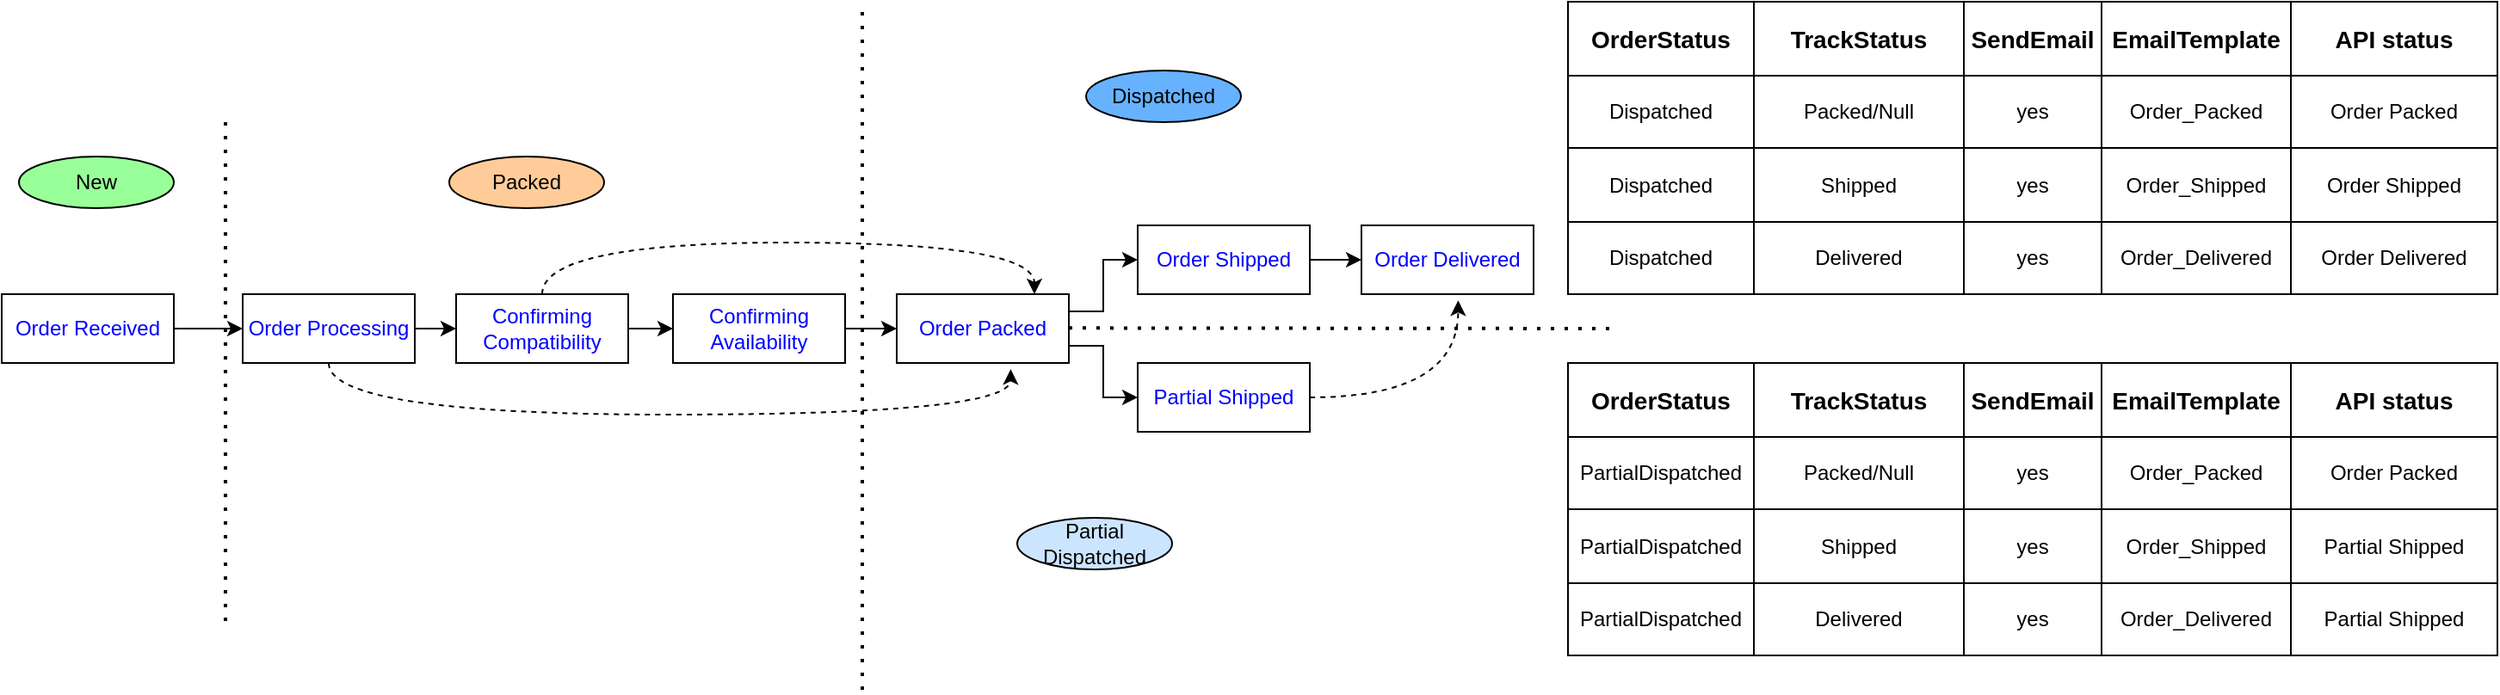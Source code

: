 <mxfile version="15.5.2" type="github"><diagram id="_cIA1EPPj6vHIJesOj5_" name="Page-1"><mxGraphModel dx="1662" dy="762" grid="1" gridSize="10" guides="1" tooltips="1" connect="1" arrows="1" fold="1" page="1" pageScale="1" pageWidth="827" pageHeight="1169" math="0" shadow="0"><root><mxCell id="0"/><mxCell id="1" parent="0"/><mxCell id="YAJyXdcHUIwa9GOi9qGp-4" style="edgeStyle=orthogonalEdgeStyle;rounded=0;orthogonalLoop=1;jettySize=auto;html=1;exitX=1;exitY=0.5;exitDx=0;exitDy=0;entryX=0;entryY=0.5;entryDx=0;entryDy=0;" parent="1" source="YAJyXdcHUIwa9GOi9qGp-2" target="YAJyXdcHUIwa9GOi9qGp-3" edge="1"><mxGeometry relative="1" as="geometry"/></mxCell><mxCell id="YAJyXdcHUIwa9GOi9qGp-2" value="&lt;font color=&quot;#0000ff&quot;&gt;Order Received&lt;/font&gt;" style="rounded=0;whiteSpace=wrap;html=1;" parent="1" vertex="1"><mxGeometry x="50" y="240" width="100" height="40" as="geometry"/></mxCell><mxCell id="YAJyXdcHUIwa9GOi9qGp-7" style="edgeStyle=orthogonalEdgeStyle;rounded=0;orthogonalLoop=1;jettySize=auto;html=1;exitX=1;exitY=0.5;exitDx=0;exitDy=0;entryX=0;entryY=0.5;entryDx=0;entryDy=0;" parent="1" source="YAJyXdcHUIwa9GOi9qGp-3" target="YAJyXdcHUIwa9GOi9qGp-5" edge="1"><mxGeometry relative="1" as="geometry"/></mxCell><mxCell id="YAJyXdcHUIwa9GOi9qGp-33" style="edgeStyle=orthogonalEdgeStyle;orthogonalLoop=1;jettySize=auto;html=1;exitX=0.5;exitY=1;exitDx=0;exitDy=0;entryX=0.662;entryY=1.091;entryDx=0;entryDy=0;entryPerimeter=0;curved=1;dashed=1;" parent="1" source="YAJyXdcHUIwa9GOi9qGp-3" target="YAJyXdcHUIwa9GOi9qGp-20" edge="1"><mxGeometry relative="1" as="geometry"><mxPoint x="650" y="300" as="targetPoint"/><Array as="points"><mxPoint x="240" y="310"/><mxPoint x="636" y="310"/></Array></mxGeometry></mxCell><mxCell id="YAJyXdcHUIwa9GOi9qGp-3" value="&lt;font color=&quot;#0000ff&quot;&gt;Order Processing&lt;/font&gt;" style="rounded=0;whiteSpace=wrap;html=1;" parent="1" vertex="1"><mxGeometry x="190" y="240" width="100" height="40" as="geometry"/></mxCell><mxCell id="YAJyXdcHUIwa9GOi9qGp-8" style="edgeStyle=orthogonalEdgeStyle;rounded=0;orthogonalLoop=1;jettySize=auto;html=1;exitX=1;exitY=0.5;exitDx=0;exitDy=0;entryX=0;entryY=0.5;entryDx=0;entryDy=0;" parent="1" source="YAJyXdcHUIwa9GOi9qGp-5" target="YAJyXdcHUIwa9GOi9qGp-6" edge="1"><mxGeometry relative="1" as="geometry"/></mxCell><mxCell id="YAJyXdcHUIwa9GOi9qGp-35" style="edgeStyle=orthogonalEdgeStyle;curved=1;orthogonalLoop=1;jettySize=auto;html=1;exitX=0.5;exitY=0;exitDx=0;exitDy=0;dashed=1;" parent="1" source="YAJyXdcHUIwa9GOi9qGp-5" edge="1"><mxGeometry relative="1" as="geometry"><mxPoint x="650" y="240" as="targetPoint"/><Array as="points"><mxPoint x="364" y="210"/><mxPoint x="650" y="210"/></Array></mxGeometry></mxCell><mxCell id="YAJyXdcHUIwa9GOi9qGp-5" value="&lt;font color=&quot;#0000ff&quot;&gt;Confirming&lt;br&gt;Compatibility&lt;/font&gt;" style="rounded=0;whiteSpace=wrap;html=1;" parent="1" vertex="1"><mxGeometry x="314" y="240" width="100" height="40" as="geometry"/></mxCell><mxCell id="YAJyXdcHUIwa9GOi9qGp-21" style="edgeStyle=orthogonalEdgeStyle;rounded=0;orthogonalLoop=1;jettySize=auto;html=1;exitX=1;exitY=0.5;exitDx=0;exitDy=0;entryX=0;entryY=0.5;entryDx=0;entryDy=0;" parent="1" source="YAJyXdcHUIwa9GOi9qGp-6" target="YAJyXdcHUIwa9GOi9qGp-20" edge="1"><mxGeometry relative="1" as="geometry"/></mxCell><mxCell id="YAJyXdcHUIwa9GOi9qGp-6" value="&lt;font color=&quot;#0000ff&quot;&gt;Confirming&lt;br&gt;Availability&lt;/font&gt;" style="rounded=0;whiteSpace=wrap;html=1;" parent="1" vertex="1"><mxGeometry x="440" y="240" width="100" height="40" as="geometry"/></mxCell><mxCell id="YAJyXdcHUIwa9GOi9qGp-13" value="" style="endArrow=none;dashed=1;html=1;dashPattern=1 3;strokeWidth=2;" parent="1" edge="1"><mxGeometry width="50" height="50" relative="1" as="geometry"><mxPoint x="180" y="430" as="sourcePoint"/><mxPoint x="180" y="140" as="targetPoint"/></mxGeometry></mxCell><mxCell id="YAJyXdcHUIwa9GOi9qGp-14" value="New" style="ellipse;whiteSpace=wrap;html=1;fillColor=#99FF99;" parent="1" vertex="1"><mxGeometry x="60" y="160" width="90" height="30" as="geometry"/></mxCell><mxCell id="YAJyXdcHUIwa9GOi9qGp-15" value="" style="endArrow=none;dashed=1;html=1;dashPattern=1 3;strokeWidth=2;" parent="1" edge="1"><mxGeometry width="50" height="50" relative="1" as="geometry"><mxPoint x="550" y="470" as="sourcePoint"/><mxPoint x="550" y="70" as="targetPoint"/></mxGeometry></mxCell><mxCell id="YAJyXdcHUIwa9GOi9qGp-16" value="Packed" style="ellipse;whiteSpace=wrap;html=1;fillColor=#FFCC99;" parent="1" vertex="1"><mxGeometry x="310" y="160" width="90" height="30" as="geometry"/></mxCell><mxCell id="YAJyXdcHUIwa9GOi9qGp-17" value="" style="endArrow=none;dashed=1;html=1;dashPattern=1 3;strokeWidth=2;" parent="1" edge="1"><mxGeometry width="50" height="50" relative="1" as="geometry"><mxPoint x="670" y="259.66" as="sourcePoint"/><mxPoint x="990" y="260" as="targetPoint"/></mxGeometry></mxCell><mxCell id="YAJyXdcHUIwa9GOi9qGp-18" value="Dispatched" style="ellipse;whiteSpace=wrap;html=1;fillColor=#66B2FF;" parent="1" vertex="1"><mxGeometry x="680" y="110" width="90" height="30" as="geometry"/></mxCell><mxCell id="YAJyXdcHUIwa9GOi9qGp-19" value="Partial&lt;br&gt;Dispatched" style="ellipse;whiteSpace=wrap;html=1;fillColor=#CCE5FF;" parent="1" vertex="1"><mxGeometry x="640" y="370" width="90" height="30" as="geometry"/></mxCell><mxCell id="YAJyXdcHUIwa9GOi9qGp-24" style="edgeStyle=orthogonalEdgeStyle;rounded=0;orthogonalLoop=1;jettySize=auto;html=1;exitX=1;exitY=0.75;exitDx=0;exitDy=0;entryX=0;entryY=0.5;entryDx=0;entryDy=0;" parent="1" source="YAJyXdcHUIwa9GOi9qGp-20" target="YAJyXdcHUIwa9GOi9qGp-23" edge="1"><mxGeometry relative="1" as="geometry"/></mxCell><mxCell id="YAJyXdcHUIwa9GOi9qGp-25" style="edgeStyle=orthogonalEdgeStyle;rounded=0;orthogonalLoop=1;jettySize=auto;html=1;exitX=1;exitY=0.25;exitDx=0;exitDy=0;entryX=0;entryY=0.5;entryDx=0;entryDy=0;" parent="1" source="YAJyXdcHUIwa9GOi9qGp-20" target="YAJyXdcHUIwa9GOi9qGp-22" edge="1"><mxGeometry relative="1" as="geometry"/></mxCell><mxCell id="YAJyXdcHUIwa9GOi9qGp-20" value="&lt;font color=&quot;#0000ff&quot;&gt;Order Packed&lt;/font&gt;" style="rounded=0;whiteSpace=wrap;html=1;" parent="1" vertex="1"><mxGeometry x="570" y="240" width="100" height="40" as="geometry"/></mxCell><mxCell id="YAJyXdcHUIwa9GOi9qGp-27" style="edgeStyle=orthogonalEdgeStyle;rounded=0;orthogonalLoop=1;jettySize=auto;html=1;exitX=1;exitY=0.5;exitDx=0;exitDy=0;entryX=0;entryY=0.5;entryDx=0;entryDy=0;" parent="1" source="YAJyXdcHUIwa9GOi9qGp-22" target="YAJyXdcHUIwa9GOi9qGp-26" edge="1"><mxGeometry relative="1" as="geometry"/></mxCell><mxCell id="YAJyXdcHUIwa9GOi9qGp-22" value="&lt;font color=&quot;#0000ff&quot;&gt;Order Shipped&lt;/font&gt;" style="rounded=0;whiteSpace=wrap;html=1;" parent="1" vertex="1"><mxGeometry x="710" y="200" width="100" height="40" as="geometry"/></mxCell><mxCell id="YAJyXdcHUIwa9GOi9qGp-36" style="edgeStyle=orthogonalEdgeStyle;curved=1;orthogonalLoop=1;jettySize=auto;html=1;exitX=1;exitY=0.5;exitDx=0;exitDy=0;entryX=0.562;entryY=1.091;entryDx=0;entryDy=0;entryPerimeter=0;dashed=1;" parent="1" source="YAJyXdcHUIwa9GOi9qGp-23" target="YAJyXdcHUIwa9GOi9qGp-26" edge="1"><mxGeometry relative="1" as="geometry"/></mxCell><mxCell id="YAJyXdcHUIwa9GOi9qGp-23" value="&lt;font color=&quot;#0000ff&quot;&gt;Partial Shipped&lt;/font&gt;" style="rounded=0;whiteSpace=wrap;html=1;" parent="1" vertex="1"><mxGeometry x="710" y="280" width="100" height="40" as="geometry"/></mxCell><mxCell id="YAJyXdcHUIwa9GOi9qGp-26" value="&lt;font color=&quot;#0000ff&quot;&gt;Order Delivered&lt;/font&gt;" style="rounded=0;whiteSpace=wrap;html=1;" parent="1" vertex="1"><mxGeometry x="840" y="200" width="100" height="40" as="geometry"/></mxCell><mxCell id="EoIO5WO19h-04F4EQvPi-3" value="" style="shape=table;startSize=0;container=1;collapsible=0;childLayout=tableLayout;" parent="1" vertex="1"><mxGeometry x="960" y="280" width="540" height="170" as="geometry"/></mxCell><mxCell id="EoIO5WO19h-04F4EQvPi-4" value="" style="shape=partialRectangle;collapsible=0;dropTarget=0;pointerEvents=0;fillColor=none;top=0;left=0;bottom=0;right=0;points=[[0,0.5],[1,0.5]];portConstraint=eastwest;" parent="EoIO5WO19h-04F4EQvPi-3" vertex="1"><mxGeometry width="540" height="43" as="geometry"/></mxCell><mxCell id="EoIO5WO19h-04F4EQvPi-5" value="&lt;b&gt;&lt;font style=&quot;font-size: 14px&quot;&gt;OrderStatus&lt;/font&gt;&lt;/b&gt;" style="shape=partialRectangle;html=1;whiteSpace=wrap;connectable=0;overflow=hidden;fillColor=none;top=0;left=0;bottom=0;right=0;pointerEvents=1;" parent="EoIO5WO19h-04F4EQvPi-4" vertex="1"><mxGeometry width="108" height="43" as="geometry"/></mxCell><mxCell id="EoIO5WO19h-04F4EQvPi-6" value="&lt;b&gt;&lt;font style=&quot;font-size: 14px&quot;&gt;TrackStatus&lt;/font&gt;&lt;/b&gt;" style="shape=partialRectangle;html=1;whiteSpace=wrap;connectable=0;overflow=hidden;fillColor=none;top=0;left=0;bottom=0;right=0;pointerEvents=1;" parent="EoIO5WO19h-04F4EQvPi-4" vertex="1"><mxGeometry x="108" width="122" height="43" as="geometry"/></mxCell><mxCell id="EoIO5WO19h-04F4EQvPi-7" value="&lt;b&gt;&lt;font style=&quot;font-size: 14px&quot;&gt;SendEmail&lt;/font&gt;&lt;/b&gt;" style="shape=partialRectangle;html=1;whiteSpace=wrap;connectable=0;overflow=hidden;fillColor=none;top=0;left=0;bottom=0;right=0;pointerEvents=1;" parent="EoIO5WO19h-04F4EQvPi-4" vertex="1"><mxGeometry x="230" width="80" height="43" as="geometry"/></mxCell><mxCell id="EoIO5WO19h-04F4EQvPi-8" value="&lt;b&gt;&lt;font style=&quot;font-size: 14px&quot;&gt;EmailTemplate&lt;/font&gt;&lt;/b&gt;" style="shape=partialRectangle;html=1;whiteSpace=wrap;connectable=0;overflow=hidden;fillColor=none;top=0;left=0;bottom=0;right=0;pointerEvents=1;" parent="EoIO5WO19h-04F4EQvPi-4" vertex="1"><mxGeometry x="310" width="110" height="43" as="geometry"/></mxCell><mxCell id="EoIO5WO19h-04F4EQvPi-24" value="&lt;font style=&quot;font-size: 14px&quot;&gt;&lt;b&gt;API status&lt;/b&gt;&lt;/font&gt;" style="shape=partialRectangle;html=1;whiteSpace=wrap;connectable=0;overflow=hidden;fillColor=none;top=0;left=0;bottom=0;right=0;pointerEvents=1;" parent="EoIO5WO19h-04F4EQvPi-4" vertex="1"><mxGeometry x="420" width="120" height="43" as="geometry"/></mxCell><mxCell id="EoIO5WO19h-04F4EQvPi-9" value="" style="shape=partialRectangle;collapsible=0;dropTarget=0;pointerEvents=0;fillColor=none;top=0;left=0;bottom=0;right=0;points=[[0,0.5],[1,0.5]];portConstraint=eastwest;" parent="EoIO5WO19h-04F4EQvPi-3" vertex="1"><mxGeometry y="43" width="540" height="42" as="geometry"/></mxCell><mxCell id="EoIO5WO19h-04F4EQvPi-10" value="PartialDispatched" style="shape=partialRectangle;html=1;whiteSpace=wrap;connectable=0;overflow=hidden;fillColor=none;top=0;left=0;bottom=0;right=0;pointerEvents=1;" parent="EoIO5WO19h-04F4EQvPi-9" vertex="1"><mxGeometry width="108" height="42" as="geometry"/></mxCell><mxCell id="EoIO5WO19h-04F4EQvPi-11" value="Packed/Null" style="shape=partialRectangle;html=1;whiteSpace=wrap;connectable=0;overflow=hidden;fillColor=none;top=0;left=0;bottom=0;right=0;pointerEvents=1;" parent="EoIO5WO19h-04F4EQvPi-9" vertex="1"><mxGeometry x="108" width="122" height="42" as="geometry"/></mxCell><mxCell id="EoIO5WO19h-04F4EQvPi-12" value="yes" style="shape=partialRectangle;html=1;whiteSpace=wrap;connectable=0;overflow=hidden;fillColor=none;top=0;left=0;bottom=0;right=0;pointerEvents=1;" parent="EoIO5WO19h-04F4EQvPi-9" vertex="1"><mxGeometry x="230" width="80" height="42" as="geometry"/></mxCell><mxCell id="EoIO5WO19h-04F4EQvPi-13" value="Order_Packed" style="shape=partialRectangle;html=1;whiteSpace=wrap;connectable=0;overflow=hidden;fillColor=none;top=0;left=0;bottom=0;right=0;pointerEvents=1;" parent="EoIO5WO19h-04F4EQvPi-9" vertex="1"><mxGeometry x="310" width="110" height="42" as="geometry"/></mxCell><mxCell id="EoIO5WO19h-04F4EQvPi-25" value="&lt;span&gt;Order Packed&lt;/span&gt;" style="shape=partialRectangle;html=1;whiteSpace=wrap;connectable=0;overflow=hidden;fillColor=none;top=0;left=0;bottom=0;right=0;pointerEvents=1;" parent="EoIO5WO19h-04F4EQvPi-9" vertex="1"><mxGeometry x="420" width="120" height="42" as="geometry"/></mxCell><mxCell id="EoIO5WO19h-04F4EQvPi-14" value="" style="shape=partialRectangle;collapsible=0;dropTarget=0;pointerEvents=0;fillColor=none;top=0;left=0;bottom=0;right=0;points=[[0,0.5],[1,0.5]];portConstraint=eastwest;" parent="EoIO5WO19h-04F4EQvPi-3" vertex="1"><mxGeometry y="85" width="540" height="43" as="geometry"/></mxCell><mxCell id="EoIO5WO19h-04F4EQvPi-15" value="&lt;span&gt;PartialDispatched&lt;/span&gt;" style="shape=partialRectangle;html=1;whiteSpace=wrap;connectable=0;overflow=hidden;fillColor=none;top=0;left=0;bottom=0;right=0;pointerEvents=1;" parent="EoIO5WO19h-04F4EQvPi-14" vertex="1"><mxGeometry width="108" height="43" as="geometry"/></mxCell><mxCell id="EoIO5WO19h-04F4EQvPi-16" value="Shipped" style="shape=partialRectangle;html=1;whiteSpace=wrap;connectable=0;overflow=hidden;fillColor=none;top=0;left=0;bottom=0;right=0;pointerEvents=1;" parent="EoIO5WO19h-04F4EQvPi-14" vertex="1"><mxGeometry x="108" width="122" height="43" as="geometry"/></mxCell><mxCell id="EoIO5WO19h-04F4EQvPi-17" value="&lt;span&gt;yes&lt;/span&gt;" style="shape=partialRectangle;html=1;whiteSpace=wrap;connectable=0;overflow=hidden;fillColor=none;top=0;left=0;bottom=0;right=0;pointerEvents=1;" parent="EoIO5WO19h-04F4EQvPi-14" vertex="1"><mxGeometry x="230" width="80" height="43" as="geometry"/></mxCell><mxCell id="EoIO5WO19h-04F4EQvPi-18" value="Order_Shipped" style="shape=partialRectangle;html=1;whiteSpace=wrap;connectable=0;overflow=hidden;fillColor=none;top=0;left=0;bottom=0;right=0;pointerEvents=1;" parent="EoIO5WO19h-04F4EQvPi-14" vertex="1"><mxGeometry x="310" width="110" height="43" as="geometry"/></mxCell><mxCell id="EoIO5WO19h-04F4EQvPi-26" value="Partial Shipped" style="shape=partialRectangle;html=1;whiteSpace=wrap;connectable=0;overflow=hidden;fillColor=none;top=0;left=0;bottom=0;right=0;pointerEvents=1;" parent="EoIO5WO19h-04F4EQvPi-14" vertex="1"><mxGeometry x="420" width="120" height="43" as="geometry"/></mxCell><mxCell id="EoIO5WO19h-04F4EQvPi-19" value="" style="shape=partialRectangle;collapsible=0;dropTarget=0;pointerEvents=0;fillColor=none;top=0;left=0;bottom=0;right=0;points=[[0,0.5],[1,0.5]];portConstraint=eastwest;" parent="EoIO5WO19h-04F4EQvPi-3" vertex="1"><mxGeometry y="128" width="540" height="42" as="geometry"/></mxCell><mxCell id="EoIO5WO19h-04F4EQvPi-20" value="&lt;span&gt;PartialDispatched&lt;/span&gt;" style="shape=partialRectangle;html=1;whiteSpace=wrap;connectable=0;overflow=hidden;fillColor=none;top=0;left=0;bottom=0;right=0;pointerEvents=1;" parent="EoIO5WO19h-04F4EQvPi-19" vertex="1"><mxGeometry width="108" height="42" as="geometry"/></mxCell><mxCell id="EoIO5WO19h-04F4EQvPi-21" value="Delivered" style="shape=partialRectangle;html=1;whiteSpace=wrap;connectable=0;overflow=hidden;fillColor=none;top=0;left=0;bottom=0;right=0;pointerEvents=1;" parent="EoIO5WO19h-04F4EQvPi-19" vertex="1"><mxGeometry x="108" width="122" height="42" as="geometry"/></mxCell><mxCell id="EoIO5WO19h-04F4EQvPi-22" value="&lt;span&gt;yes&lt;/span&gt;" style="shape=partialRectangle;html=1;whiteSpace=wrap;connectable=0;overflow=hidden;fillColor=none;top=0;left=0;bottom=0;right=0;pointerEvents=1;" parent="EoIO5WO19h-04F4EQvPi-19" vertex="1"><mxGeometry x="230" width="80" height="42" as="geometry"/></mxCell><mxCell id="EoIO5WO19h-04F4EQvPi-23" value="Order_Delivered" style="shape=partialRectangle;html=1;whiteSpace=wrap;connectable=0;overflow=hidden;fillColor=none;top=0;left=0;bottom=0;right=0;pointerEvents=1;" parent="EoIO5WO19h-04F4EQvPi-19" vertex="1"><mxGeometry x="310" width="110" height="42" as="geometry"/></mxCell><mxCell id="EoIO5WO19h-04F4EQvPi-27" value="Partial Shipped" style="shape=partialRectangle;html=1;whiteSpace=wrap;connectable=0;overflow=hidden;fillColor=none;top=0;left=0;bottom=0;right=0;pointerEvents=1;" parent="EoIO5WO19h-04F4EQvPi-19" vertex="1"><mxGeometry x="420" width="120" height="42" as="geometry"/></mxCell><mxCell id="EoIO5WO19h-04F4EQvPi-28" value="" style="shape=table;startSize=0;container=1;collapsible=0;childLayout=tableLayout;" parent="1" vertex="1"><mxGeometry x="960" y="70" width="540" height="170" as="geometry"/></mxCell><mxCell id="EoIO5WO19h-04F4EQvPi-29" value="" style="shape=partialRectangle;collapsible=0;dropTarget=0;pointerEvents=0;fillColor=none;top=0;left=0;bottom=0;right=0;points=[[0,0.5],[1,0.5]];portConstraint=eastwest;" parent="EoIO5WO19h-04F4EQvPi-28" vertex="1"><mxGeometry width="540" height="43" as="geometry"/></mxCell><mxCell id="EoIO5WO19h-04F4EQvPi-30" value="&lt;b&gt;&lt;font style=&quot;font-size: 14px&quot;&gt;OrderStatus&lt;/font&gt;&lt;/b&gt;" style="shape=partialRectangle;html=1;whiteSpace=wrap;connectable=0;overflow=hidden;fillColor=none;top=0;left=0;bottom=0;right=0;pointerEvents=1;" parent="EoIO5WO19h-04F4EQvPi-29" vertex="1"><mxGeometry width="108" height="43" as="geometry"/></mxCell><mxCell id="EoIO5WO19h-04F4EQvPi-31" value="&lt;b&gt;&lt;font style=&quot;font-size: 14px&quot;&gt;TrackStatus&lt;/font&gt;&lt;/b&gt;" style="shape=partialRectangle;html=1;whiteSpace=wrap;connectable=0;overflow=hidden;fillColor=none;top=0;left=0;bottom=0;right=0;pointerEvents=1;" parent="EoIO5WO19h-04F4EQvPi-29" vertex="1"><mxGeometry x="108" width="122" height="43" as="geometry"/></mxCell><mxCell id="EoIO5WO19h-04F4EQvPi-32" value="&lt;b&gt;&lt;font style=&quot;font-size: 14px&quot;&gt;SendEmail&lt;/font&gt;&lt;/b&gt;" style="shape=partialRectangle;html=1;whiteSpace=wrap;connectable=0;overflow=hidden;fillColor=none;top=0;left=0;bottom=0;right=0;pointerEvents=1;" parent="EoIO5WO19h-04F4EQvPi-29" vertex="1"><mxGeometry x="230" width="80" height="43" as="geometry"/></mxCell><mxCell id="EoIO5WO19h-04F4EQvPi-33" value="&lt;b&gt;&lt;font style=&quot;font-size: 14px&quot;&gt;EmailTemplate&lt;/font&gt;&lt;/b&gt;" style="shape=partialRectangle;html=1;whiteSpace=wrap;connectable=0;overflow=hidden;fillColor=none;top=0;left=0;bottom=0;right=0;pointerEvents=1;" parent="EoIO5WO19h-04F4EQvPi-29" vertex="1"><mxGeometry x="310" width="110" height="43" as="geometry"/></mxCell><mxCell id="EoIO5WO19h-04F4EQvPi-34" value="&lt;font style=&quot;font-size: 14px&quot;&gt;&lt;b&gt;API status&lt;/b&gt;&lt;/font&gt;" style="shape=partialRectangle;html=1;whiteSpace=wrap;connectable=0;overflow=hidden;fillColor=none;top=0;left=0;bottom=0;right=0;pointerEvents=1;" parent="EoIO5WO19h-04F4EQvPi-29" vertex="1"><mxGeometry x="420" width="120" height="43" as="geometry"/></mxCell><mxCell id="EoIO5WO19h-04F4EQvPi-35" value="" style="shape=partialRectangle;collapsible=0;dropTarget=0;pointerEvents=0;fillColor=none;top=0;left=0;bottom=0;right=0;points=[[0,0.5],[1,0.5]];portConstraint=eastwest;" parent="EoIO5WO19h-04F4EQvPi-28" vertex="1"><mxGeometry y="43" width="540" height="42" as="geometry"/></mxCell><mxCell id="EoIO5WO19h-04F4EQvPi-36" value="Dispatched" style="shape=partialRectangle;html=1;whiteSpace=wrap;connectable=0;overflow=hidden;fillColor=none;top=0;left=0;bottom=0;right=0;pointerEvents=1;" parent="EoIO5WO19h-04F4EQvPi-35" vertex="1"><mxGeometry width="108" height="42" as="geometry"/></mxCell><mxCell id="EoIO5WO19h-04F4EQvPi-37" value="Packed/Null" style="shape=partialRectangle;html=1;whiteSpace=wrap;connectable=0;overflow=hidden;fillColor=none;top=0;left=0;bottom=0;right=0;pointerEvents=1;" parent="EoIO5WO19h-04F4EQvPi-35" vertex="1"><mxGeometry x="108" width="122" height="42" as="geometry"/></mxCell><mxCell id="EoIO5WO19h-04F4EQvPi-38" value="yes" style="shape=partialRectangle;html=1;whiteSpace=wrap;connectable=0;overflow=hidden;fillColor=none;top=0;left=0;bottom=0;right=0;pointerEvents=1;" parent="EoIO5WO19h-04F4EQvPi-35" vertex="1"><mxGeometry x="230" width="80" height="42" as="geometry"/></mxCell><mxCell id="EoIO5WO19h-04F4EQvPi-39" value="Order_Packed" style="shape=partialRectangle;html=1;whiteSpace=wrap;connectable=0;overflow=hidden;fillColor=none;top=0;left=0;bottom=0;right=0;pointerEvents=1;" parent="EoIO5WO19h-04F4EQvPi-35" vertex="1"><mxGeometry x="310" width="110" height="42" as="geometry"/></mxCell><mxCell id="EoIO5WO19h-04F4EQvPi-40" value="&lt;span&gt;Order Packed&lt;/span&gt;" style="shape=partialRectangle;html=1;whiteSpace=wrap;connectable=0;overflow=hidden;fillColor=none;top=0;left=0;bottom=0;right=0;pointerEvents=1;" parent="EoIO5WO19h-04F4EQvPi-35" vertex="1"><mxGeometry x="420" width="120" height="42" as="geometry"/></mxCell><mxCell id="EoIO5WO19h-04F4EQvPi-41" value="" style="shape=partialRectangle;collapsible=0;dropTarget=0;pointerEvents=0;fillColor=none;top=0;left=0;bottom=0;right=0;points=[[0,0.5],[1,0.5]];portConstraint=eastwest;" parent="EoIO5WO19h-04F4EQvPi-28" vertex="1"><mxGeometry y="85" width="540" height="43" as="geometry"/></mxCell><mxCell id="EoIO5WO19h-04F4EQvPi-42" value="&lt;span&gt;Dispatched&lt;/span&gt;" style="shape=partialRectangle;html=1;whiteSpace=wrap;connectable=0;overflow=hidden;fillColor=none;top=0;left=0;bottom=0;right=0;pointerEvents=1;" parent="EoIO5WO19h-04F4EQvPi-41" vertex="1"><mxGeometry width="108" height="43" as="geometry"/></mxCell><mxCell id="EoIO5WO19h-04F4EQvPi-43" value="Shipped" style="shape=partialRectangle;html=1;whiteSpace=wrap;connectable=0;overflow=hidden;fillColor=none;top=0;left=0;bottom=0;right=0;pointerEvents=1;" parent="EoIO5WO19h-04F4EQvPi-41" vertex="1"><mxGeometry x="108" width="122" height="43" as="geometry"/></mxCell><mxCell id="EoIO5WO19h-04F4EQvPi-44" value="&lt;span&gt;yes&lt;/span&gt;" style="shape=partialRectangle;html=1;whiteSpace=wrap;connectable=0;overflow=hidden;fillColor=none;top=0;left=0;bottom=0;right=0;pointerEvents=1;" parent="EoIO5WO19h-04F4EQvPi-41" vertex="1"><mxGeometry x="230" width="80" height="43" as="geometry"/></mxCell><mxCell id="EoIO5WO19h-04F4EQvPi-45" value="Order_Shipped" style="shape=partialRectangle;html=1;whiteSpace=wrap;connectable=0;overflow=hidden;fillColor=none;top=0;left=0;bottom=0;right=0;pointerEvents=1;" parent="EoIO5WO19h-04F4EQvPi-41" vertex="1"><mxGeometry x="310" width="110" height="43" as="geometry"/></mxCell><mxCell id="EoIO5WO19h-04F4EQvPi-46" value="Order Shipped" style="shape=partialRectangle;html=1;whiteSpace=wrap;connectable=0;overflow=hidden;fillColor=none;top=0;left=0;bottom=0;right=0;pointerEvents=1;" parent="EoIO5WO19h-04F4EQvPi-41" vertex="1"><mxGeometry x="420" width="120" height="43" as="geometry"/></mxCell><mxCell id="EoIO5WO19h-04F4EQvPi-47" value="" style="shape=partialRectangle;collapsible=0;dropTarget=0;pointerEvents=0;fillColor=none;top=0;left=0;bottom=0;right=0;points=[[0,0.5],[1,0.5]];portConstraint=eastwest;" parent="EoIO5WO19h-04F4EQvPi-28" vertex="1"><mxGeometry y="128" width="540" height="42" as="geometry"/></mxCell><mxCell id="EoIO5WO19h-04F4EQvPi-48" value="&lt;span&gt;Dispatched&lt;/span&gt;" style="shape=partialRectangle;html=1;whiteSpace=wrap;connectable=0;overflow=hidden;fillColor=none;top=0;left=0;bottom=0;right=0;pointerEvents=1;" parent="EoIO5WO19h-04F4EQvPi-47" vertex="1"><mxGeometry width="108" height="42" as="geometry"/></mxCell><mxCell id="EoIO5WO19h-04F4EQvPi-49" value="Delivered" style="shape=partialRectangle;html=1;whiteSpace=wrap;connectable=0;overflow=hidden;fillColor=none;top=0;left=0;bottom=0;right=0;pointerEvents=1;" parent="EoIO5WO19h-04F4EQvPi-47" vertex="1"><mxGeometry x="108" width="122" height="42" as="geometry"/></mxCell><mxCell id="EoIO5WO19h-04F4EQvPi-50" value="&lt;span&gt;yes&lt;/span&gt;" style="shape=partialRectangle;html=1;whiteSpace=wrap;connectable=0;overflow=hidden;fillColor=none;top=0;left=0;bottom=0;right=0;pointerEvents=1;" parent="EoIO5WO19h-04F4EQvPi-47" vertex="1"><mxGeometry x="230" width="80" height="42" as="geometry"/></mxCell><mxCell id="EoIO5WO19h-04F4EQvPi-51" value="Order_Delivered" style="shape=partialRectangle;html=1;whiteSpace=wrap;connectable=0;overflow=hidden;fillColor=none;top=0;left=0;bottom=0;right=0;pointerEvents=1;" parent="EoIO5WO19h-04F4EQvPi-47" vertex="1"><mxGeometry x="310" width="110" height="42" as="geometry"/></mxCell><mxCell id="EoIO5WO19h-04F4EQvPi-52" value="Order Delivered" style="shape=partialRectangle;html=1;whiteSpace=wrap;connectable=0;overflow=hidden;fillColor=none;top=0;left=0;bottom=0;right=0;pointerEvents=1;" parent="EoIO5WO19h-04F4EQvPi-47" vertex="1"><mxGeometry x="420" width="120" height="42" as="geometry"/></mxCell></root></mxGraphModel></diagram></mxfile>